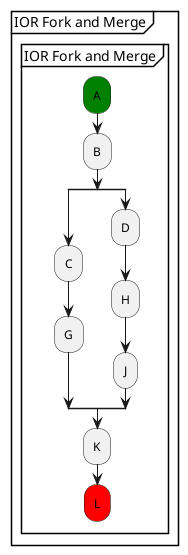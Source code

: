/'

Tutorial - Fork and Merge Topology
  
'/

@startuml 
partition "IOR Fork and Merge" {
group "IOR Fork and Merge"
  #green:A;
  :B;
  split
      :C;
      :G;
  split again
      :D;
      :H;
      :J;
  end split   
  :K;
  #red:L;
  detach      
end group
}      
@enduml
